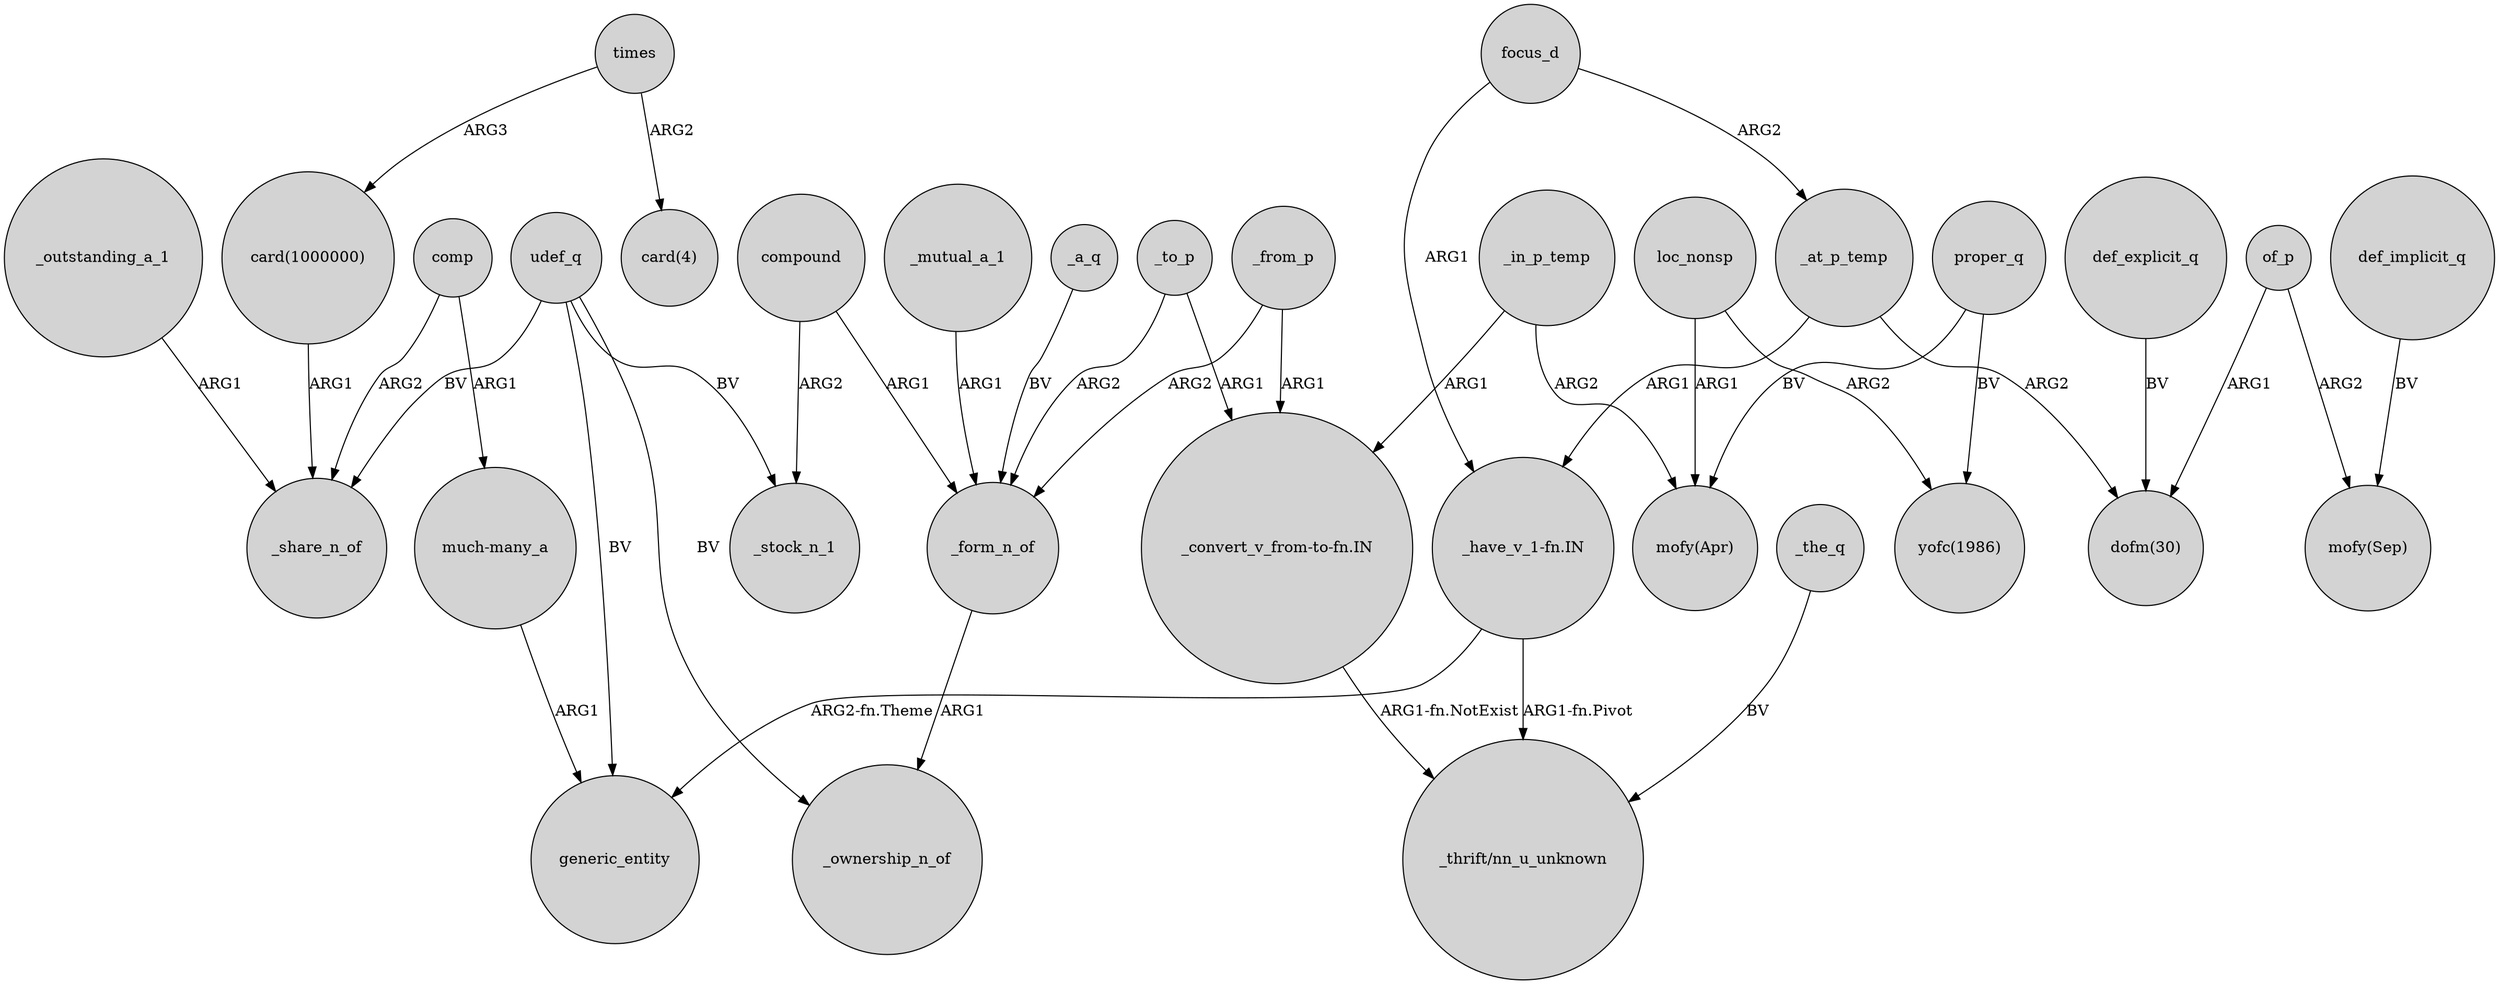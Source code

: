 digraph {
	node [shape=circle style=filled]
	focus_d -> "_have_v_1-fn.IN" [label=ARG1]
	focus_d -> _at_p_temp [label=ARG2]
	_to_p -> _form_n_of [label=ARG2]
	udef_q -> generic_entity [label=BV]
	"much-many_a" -> generic_entity [label=ARG1]
	_at_p_temp -> "_have_v_1-fn.IN" [label=ARG1]
	_at_p_temp -> "dofm(30)" [label=ARG2]
	_mutual_a_1 -> _form_n_of [label=ARG1]
	_a_q -> _form_n_of [label=BV]
	proper_q -> "mofy(Apr)" [label=BV]
	of_p -> "mofy(Sep)" [label=ARG2]
	loc_nonsp -> "yofc(1986)" [label=ARG2]
	"_have_v_1-fn.IN" -> "_thrift/nn_u_unknown" [label="ARG1-fn.Pivot"]
	_outstanding_a_1 -> _share_n_of [label=ARG1]
	compound -> _stock_n_1 [label=ARG2]
	def_explicit_q -> "dofm(30)" [label=BV]
	"_have_v_1-fn.IN" -> generic_entity [label="ARG2-fn.Theme"]
	udef_q -> _ownership_n_of [label=BV]
	udef_q -> _stock_n_1 [label=BV]
	"_convert_v_from-to-fn.IN" -> "_thrift/nn_u_unknown" [label="ARG1-fn.NotExist"]
	_from_p -> "_convert_v_from-to-fn.IN" [label=ARG1]
	comp -> "much-many_a" [label=ARG1]
	times -> "card(4)" [label=ARG2]
	times -> "card(1000000)" [label=ARG3]
	_form_n_of -> _ownership_n_of [label=ARG1]
	_in_p_temp -> "_convert_v_from-to-fn.IN" [label=ARG1]
	def_implicit_q -> "mofy(Sep)" [label=BV]
	_in_p_temp -> "mofy(Apr)" [label=ARG2]
	comp -> _share_n_of [label=ARG2]
	_the_q -> "_thrift/nn_u_unknown" [label=BV]
	proper_q -> "yofc(1986)" [label=BV]
	loc_nonsp -> "mofy(Apr)" [label=ARG1]
	udef_q -> _share_n_of [label=BV]
	"card(1000000)" -> _share_n_of [label=ARG1]
	compound -> _form_n_of [label=ARG1]
	_to_p -> "_convert_v_from-to-fn.IN" [label=ARG1]
	of_p -> "dofm(30)" [label=ARG1]
	_from_p -> _form_n_of [label=ARG2]
}
